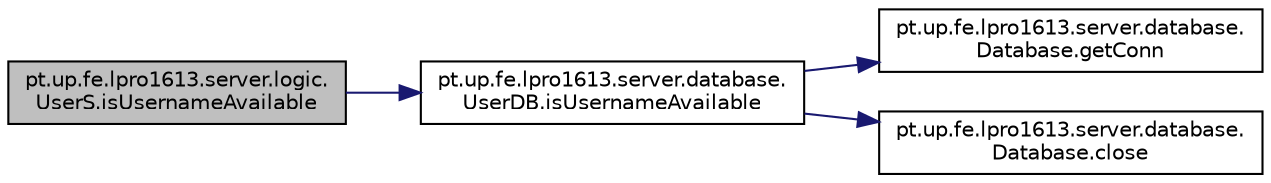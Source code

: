 digraph "pt.up.fe.lpro1613.server.logic.UserS.isUsernameAvailable"
{
  edge [fontname="Helvetica",fontsize="10",labelfontname="Helvetica",labelfontsize="10"];
  node [fontname="Helvetica",fontsize="10",shape=record];
  rankdir="LR";
  Node44 [label="pt.up.fe.lpro1613.server.logic.\lUserS.isUsernameAvailable",height=0.2,width=0.4,color="black", fillcolor="grey75", style="filled", fontcolor="black"];
  Node44 -> Node45 [color="midnightblue",fontsize="10",style="solid"];
  Node45 [label="pt.up.fe.lpro1613.server.database.\lUserDB.isUsernameAvailable",height=0.2,width=0.4,color="black", fillcolor="white", style="filled",URL="$classpt_1_1up_1_1fe_1_1lpro1613_1_1server_1_1database_1_1_user_d_b.html#ab6501b54b7768d7d854a68dd9ed1b830"];
  Node45 -> Node46 [color="midnightblue",fontsize="10",style="solid"];
  Node46 [label="pt.up.fe.lpro1613.server.database.\lDatabase.getConn",height=0.2,width=0.4,color="black", fillcolor="white", style="filled",URL="$classpt_1_1up_1_1fe_1_1lpro1613_1_1server_1_1database_1_1_database.html#aa5ecc24c87d16ca20cc645414d8f3232"];
  Node45 -> Node47 [color="midnightblue",fontsize="10",style="solid"];
  Node47 [label="pt.up.fe.lpro1613.server.database.\lDatabase.close",height=0.2,width=0.4,color="black", fillcolor="white", style="filled",URL="$classpt_1_1up_1_1fe_1_1lpro1613_1_1server_1_1database_1_1_database.html#ae7e6a39f412e24bea44477224f0fdef0"];
}
